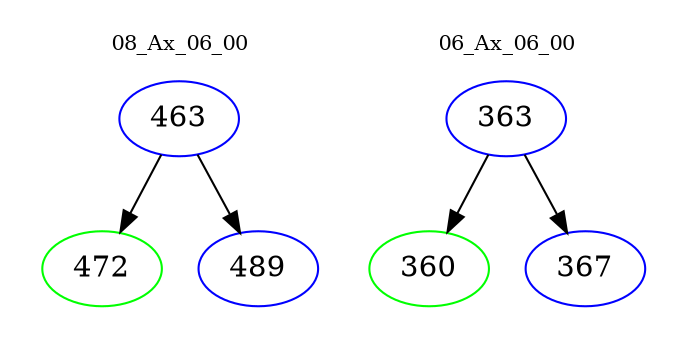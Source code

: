 digraph{
subgraph cluster_0 {
color = white
label = "08_Ax_06_00";
fontsize=10;
T0_463 [label="463", color="blue"]
T0_463 -> T0_472 [color="black"]
T0_472 [label="472", color="green"]
T0_463 -> T0_489 [color="black"]
T0_489 [label="489", color="blue"]
}
subgraph cluster_1 {
color = white
label = "06_Ax_06_00";
fontsize=10;
T1_363 [label="363", color="blue"]
T1_363 -> T1_360 [color="black"]
T1_360 [label="360", color="green"]
T1_363 -> T1_367 [color="black"]
T1_367 [label="367", color="blue"]
}
}
